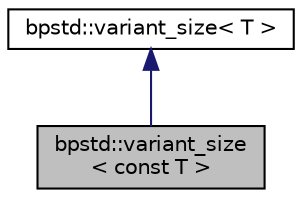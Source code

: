 digraph "bpstd::variant_size&lt; const T &gt;"
{
 // LATEX_PDF_SIZE
  edge [fontname="Helvetica",fontsize="10",labelfontname="Helvetica",labelfontsize="10"];
  node [fontname="Helvetica",fontsize="10",shape=record];
  Node1 [label="bpstd::variant_size\l\< const T \>",height=0.2,width=0.4,color="black", fillcolor="grey75", style="filled", fontcolor="black",tooltip=" "];
  Node2 -> Node1 [dir="back",color="midnightblue",fontsize="10",style="solid",fontname="Helvetica"];
  Node2 [label="bpstd::variant_size\< T \>",height=0.2,width=0.4,color="black", fillcolor="white", style="filled",URL="$d1/d13/structbpstd_1_1variant__size.html",tooltip="Provides access to the number of alternatives in a possibly cv-qualified variant as a compile-time co..."];
}

